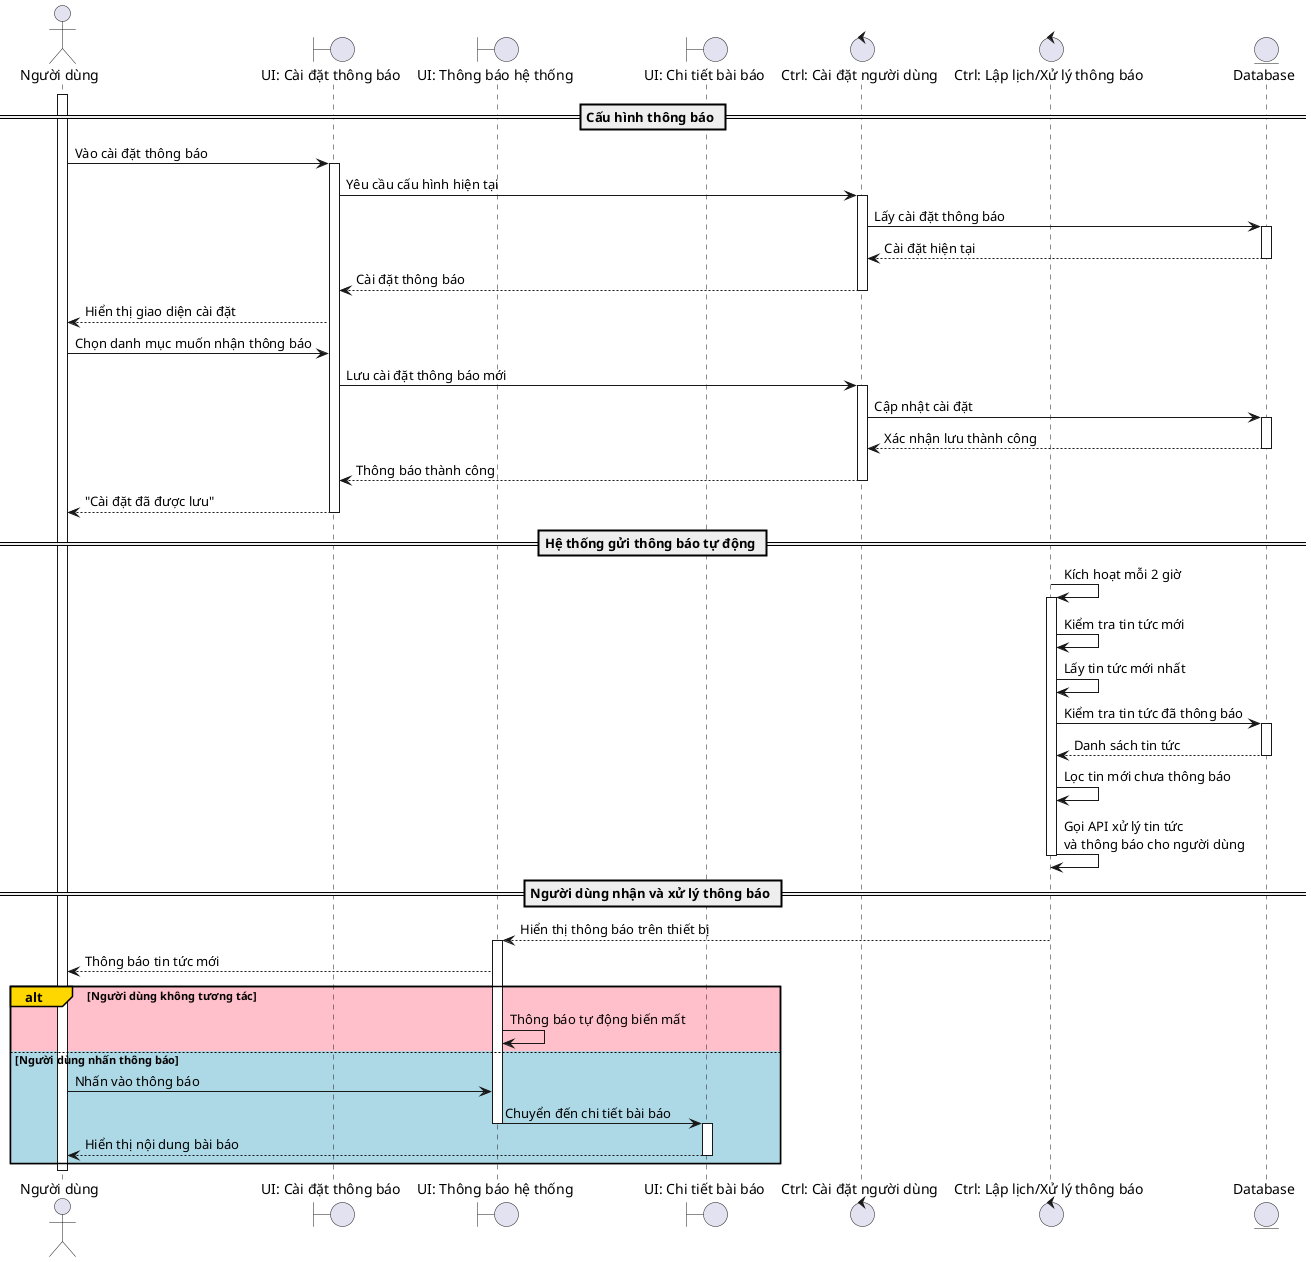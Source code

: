 @startuml UC006_PushNotification

actor "Người dùng" as user
boundary "UI: Cài đặt thông báo" as ui_settings
boundary "UI: Thông báo hệ thống" as ui_notification
boundary "UI: Chi tiết bài báo" as ui_detail
control "Ctrl: Cài đặt người dùng" as ctrl_settings
control "Ctrl: Lập lịch/Xử lý thông báo" as ctrl_scheduler
entity "Database" as database

== Cấu hình thông báo ==

activate user
user -> ui_settings: Vào cài đặt thông báo

activate ui_settings
ui_settings -> ctrl_settings: Yêu cầu cấu hình hiện tại
activate ctrl_settings
ctrl_settings -> database: Lấy cài đặt thông báo
activate database
database --> ctrl_settings: Cài đặt hiện tại
deactivate database
ctrl_settings --> ui_settings: Cài đặt thông báo
deactivate ctrl_settings
ui_settings --> user: Hiển thị giao diện cài đặt

user -> ui_settings: Chọn danh mục muốn nhận thông báo
ui_settings -> ctrl_settings: Lưu cài đặt thông báo mới
activate ctrl_settings
ctrl_settings -> database: Cập nhật cài đặt
activate database
database --> ctrl_settings: Xác nhận lưu thành công
deactivate database
ctrl_settings --> ui_settings: Thông báo thành công
deactivate ctrl_settings
ui_settings --> user: "Cài đặt đã được lưu"
deactivate ui_settings

== Hệ thống gửi thông báo tự động ==

ctrl_scheduler -> ctrl_scheduler: Kích hoạt mỗi 2 giờ
activate ctrl_scheduler
ctrl_scheduler -> ctrl_scheduler: Kiểm tra tin tức mới
ctrl_scheduler -> ctrl_scheduler: Lấy tin tức mới nhất
ctrl_scheduler -> database: Kiểm tra tin tức đã thông báo
activate database
database --> ctrl_scheduler: Danh sách tin tức
deactivate database
ctrl_scheduler -> ctrl_scheduler: Lọc tin mới chưa thông báo

ctrl_scheduler -> ctrl_scheduler: Gọi API xử lý tin tức\nvà thông báo cho người dùng


deactivate ctrl_scheduler

== Người dùng nhận và xử lý thông báo ==

ctrl_scheduler --> ui_notification: Hiển thị thông báo trên thiết bị
activate ui_notification
ui_notification --> user: Thông báo tin tức mới

alt#Gold #Pink Người dùng không tương tác
    ui_notification -> ui_notification: Thông báo tự động biến mất
else #LightBlue Người dùng nhấn thông báo
    user -> ui_notification: Nhấn vào thông báo
    ui_notification -> ui_detail: Chuyển đến chi tiết bài báo
    deactivate ui_notification
    activate ui_detail
    ui_detail --> user: Hiển thị nội dung bài báo
    deactivate ui_detail
end

deactivate user

@enduml
